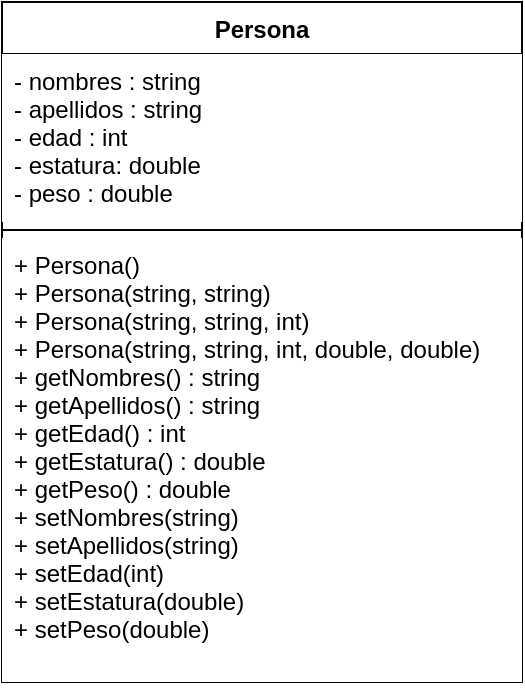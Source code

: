 <mxfile>
    <diagram id="38SM9jZFCd_MNtca0VpS" name="Page-1">
        <mxGraphModel dx="899" dy="426" grid="1" gridSize="10" guides="1" tooltips="1" connect="1" arrows="1" fold="1" page="1" pageScale="1" pageWidth="827" pageHeight="1169" math="0" shadow="0">
            <root>
                <mxCell id="0"/>
                <mxCell id="1" parent="0"/>
                <mxCell id="2" value="Persona" style="swimlane;fontStyle=1;align=center;verticalAlign=top;childLayout=stackLayout;horizontal=1;startSize=26;horizontalStack=0;resizeParent=1;resizeParentMax=0;resizeLast=0;collapsible=1;marginBottom=0;" parent="1" vertex="1">
                    <mxGeometry x="80" y="40" width="260" height="340" as="geometry"/>
                </mxCell>
                <mxCell id="3" value="- nombres : string&#10;- apellidos : string&#10;- edad : int&#10;- estatura: double&#10;- peso : double" style="text;strokeColor=none;fillColor=default;align=left;verticalAlign=top;spacingLeft=4;spacingRight=4;overflow=hidden;rotatable=0;points=[[0,0.5],[1,0.5]];portConstraint=eastwest;" parent="2" vertex="1">
                    <mxGeometry y="26" width="260" height="84" as="geometry"/>
                </mxCell>
                <mxCell id="4" value="" style="line;strokeWidth=1;fillColor=none;align=left;verticalAlign=middle;spacingTop=-1;spacingLeft=3;spacingRight=3;rotatable=0;labelPosition=right;points=[];portConstraint=eastwest;strokeColor=inherit;" parent="2" vertex="1">
                    <mxGeometry y="110" width="260" height="8" as="geometry"/>
                </mxCell>
                <mxCell id="5" value="+ Persona()&#10;+ Persona(string, string)&#10;+ Persona(string, string, int)&#10;+ Persona(string, string, int, double, double)&#10;+ getNombres() : string&#10;+ getApellidos() : string&#10;+ getEdad() : int&#10;+ getEstatura() : double&#10;+ getPeso() : double&#10;+ setNombres(string)&#10;+ setApellidos(string)&#10;+ setEdad(int)&#10;+ setEstatura(double)&#10;+ setPeso(double)" style="text;strokeColor=none;fillColor=default;align=left;verticalAlign=top;spacingLeft=4;spacingRight=4;overflow=hidden;rotatable=0;points=[[0,0.5],[1,0.5]];portConstraint=eastwest;" parent="2" vertex="1">
                    <mxGeometry y="118" width="260" height="222" as="geometry"/>
                </mxCell>
            </root>
        </mxGraphModel>
    </diagram>
</mxfile>
